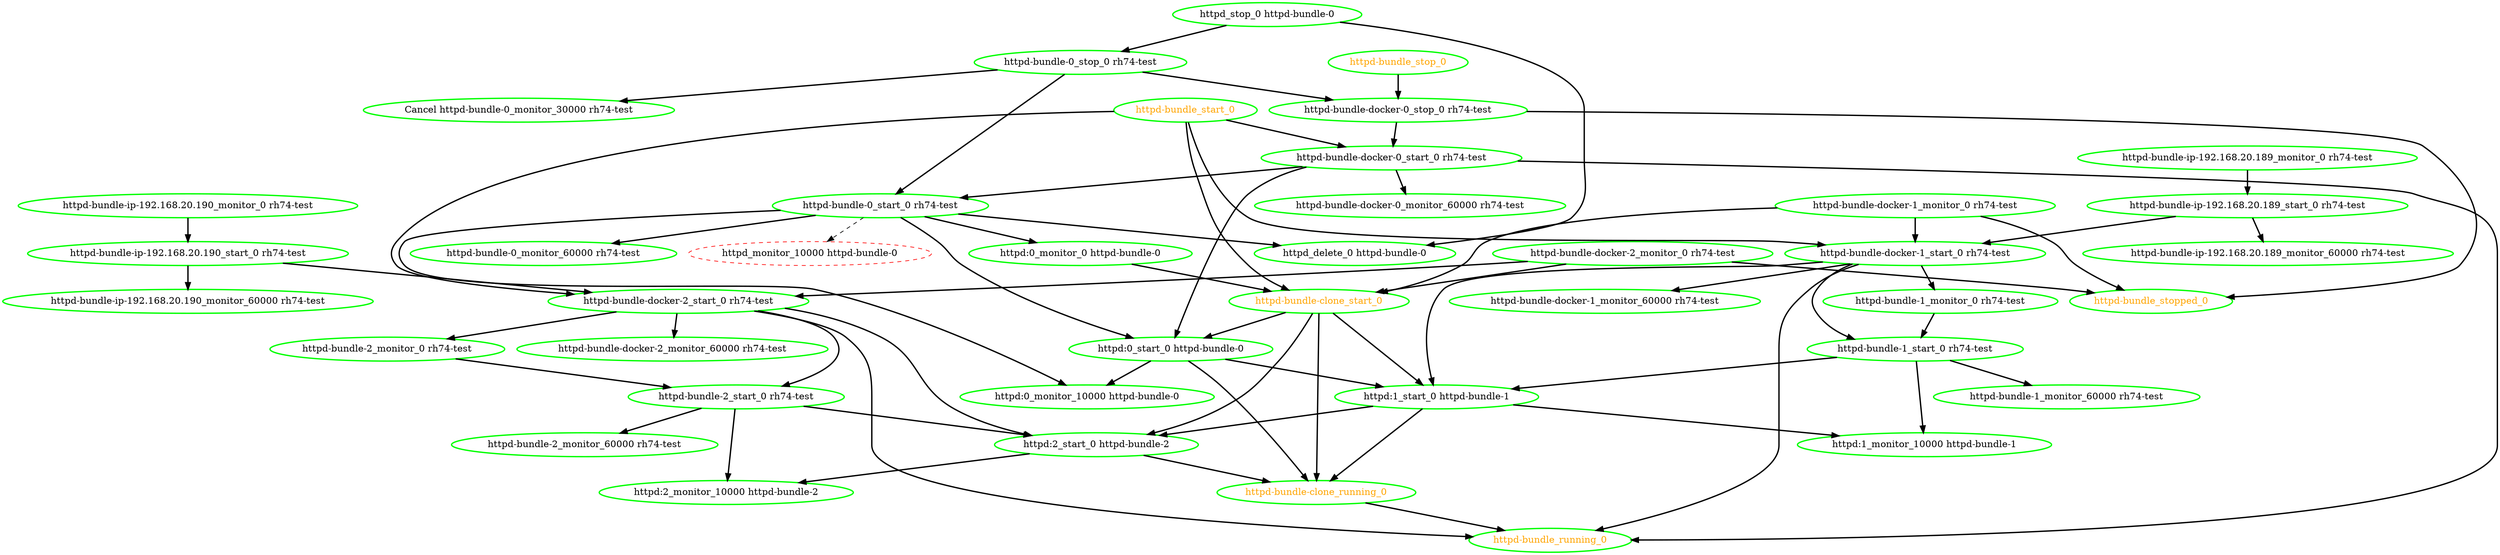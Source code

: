 digraph "g" {
"Cancel httpd-bundle-0_monitor_30000 rh74-test" [ style=bold color="green" fontcolor="black"]
"httpd-bundle-0_monitor_60000 rh74-test" [ style=bold color="green" fontcolor="black"]
"httpd-bundle-0_start_0 rh74-test" -> "httpd-bundle-0_monitor_60000 rh74-test" [ style = bold]
"httpd-bundle-0_start_0 rh74-test" -> "httpd:0_monitor_0 httpd-bundle-0" [ style = bold]
"httpd-bundle-0_start_0 rh74-test" -> "httpd:0_monitor_10000 httpd-bundle-0" [ style = bold]
"httpd-bundle-0_start_0 rh74-test" -> "httpd:0_start_0 httpd-bundle-0" [ style = bold]
"httpd-bundle-0_start_0 rh74-test" -> "httpd_delete_0 httpd-bundle-0" [ style = bold]
"httpd-bundle-0_start_0 rh74-test" -> "httpd_monitor_10000 httpd-bundle-0" [ style = dashed]
"httpd-bundle-0_start_0 rh74-test" [ style=bold color="green" fontcolor="black"]
"httpd-bundle-0_stop_0 rh74-test" -> "Cancel httpd-bundle-0_monitor_30000 rh74-test" [ style = bold]
"httpd-bundle-0_stop_0 rh74-test" -> "httpd-bundle-0_start_0 rh74-test" [ style = bold]
"httpd-bundle-0_stop_0 rh74-test" -> "httpd-bundle-docker-0_stop_0 rh74-test" [ style = bold]
"httpd-bundle-0_stop_0 rh74-test" [ style=bold color="green" fontcolor="black"]
"httpd-bundle-1_monitor_0 rh74-test" -> "httpd-bundle-1_start_0 rh74-test" [ style = bold]
"httpd-bundle-1_monitor_0 rh74-test" [ style=bold color="green" fontcolor="black"]
"httpd-bundle-1_monitor_60000 rh74-test" [ style=bold color="green" fontcolor="black"]
"httpd-bundle-1_start_0 rh74-test" -> "httpd-bundle-1_monitor_60000 rh74-test" [ style = bold]
"httpd-bundle-1_start_0 rh74-test" -> "httpd:1_monitor_10000 httpd-bundle-1" [ style = bold]
"httpd-bundle-1_start_0 rh74-test" -> "httpd:1_start_0 httpd-bundle-1" [ style = bold]
"httpd-bundle-1_start_0 rh74-test" [ style=bold color="green" fontcolor="black"]
"httpd-bundle-2_monitor_0 rh74-test" -> "httpd-bundle-2_start_0 rh74-test" [ style = bold]
"httpd-bundle-2_monitor_0 rh74-test" [ style=bold color="green" fontcolor="black"]
"httpd-bundle-2_monitor_60000 rh74-test" [ style=bold color="green" fontcolor="black"]
"httpd-bundle-2_start_0 rh74-test" -> "httpd-bundle-2_monitor_60000 rh74-test" [ style = bold]
"httpd-bundle-2_start_0 rh74-test" -> "httpd:2_monitor_10000 httpd-bundle-2" [ style = bold]
"httpd-bundle-2_start_0 rh74-test" -> "httpd:2_start_0 httpd-bundle-2" [ style = bold]
"httpd-bundle-2_start_0 rh74-test" [ style=bold color="green" fontcolor="black"]
"httpd-bundle-clone_running_0" -> "httpd-bundle_running_0" [ style = bold]
"httpd-bundle-clone_running_0" [ style=bold color="green" fontcolor="orange"]
"httpd-bundle-clone_start_0" -> "httpd-bundle-clone_running_0" [ style = bold]
"httpd-bundle-clone_start_0" -> "httpd:0_start_0 httpd-bundle-0" [ style = bold]
"httpd-bundle-clone_start_0" -> "httpd:1_start_0 httpd-bundle-1" [ style = bold]
"httpd-bundle-clone_start_0" -> "httpd:2_start_0 httpd-bundle-2" [ style = bold]
"httpd-bundle-clone_start_0" [ style=bold color="green" fontcolor="orange"]
"httpd-bundle-docker-0_monitor_60000 rh74-test" [ style=bold color="green" fontcolor="black"]
"httpd-bundle-docker-0_start_0 rh74-test" -> "httpd-bundle-0_start_0 rh74-test" [ style = bold]
"httpd-bundle-docker-0_start_0 rh74-test" -> "httpd-bundle-docker-0_monitor_60000 rh74-test" [ style = bold]
"httpd-bundle-docker-0_start_0 rh74-test" -> "httpd-bundle_running_0" [ style = bold]
"httpd-bundle-docker-0_start_0 rh74-test" -> "httpd:0_start_0 httpd-bundle-0" [ style = bold]
"httpd-bundle-docker-0_start_0 rh74-test" [ style=bold color="green" fontcolor="black"]
"httpd-bundle-docker-0_stop_0 rh74-test" -> "httpd-bundle-docker-0_start_0 rh74-test" [ style = bold]
"httpd-bundle-docker-0_stop_0 rh74-test" -> "httpd-bundle_stopped_0" [ style = bold]
"httpd-bundle-docker-0_stop_0 rh74-test" [ style=bold color="green" fontcolor="black"]
"httpd-bundle-docker-1_monitor_0 rh74-test" -> "httpd-bundle-clone_start_0" [ style = bold]
"httpd-bundle-docker-1_monitor_0 rh74-test" -> "httpd-bundle-docker-1_start_0 rh74-test" [ style = bold]
"httpd-bundle-docker-1_monitor_0 rh74-test" -> "httpd-bundle_stopped_0" [ style = bold]
"httpd-bundle-docker-1_monitor_0 rh74-test" [ style=bold color="green" fontcolor="black"]
"httpd-bundle-docker-1_monitor_60000 rh74-test" [ style=bold color="green" fontcolor="black"]
"httpd-bundle-docker-1_start_0 rh74-test" -> "httpd-bundle-1_monitor_0 rh74-test" [ style = bold]
"httpd-bundle-docker-1_start_0 rh74-test" -> "httpd-bundle-1_start_0 rh74-test" [ style = bold]
"httpd-bundle-docker-1_start_0 rh74-test" -> "httpd-bundle-docker-1_monitor_60000 rh74-test" [ style = bold]
"httpd-bundle-docker-1_start_0 rh74-test" -> "httpd-bundle_running_0" [ style = bold]
"httpd-bundle-docker-1_start_0 rh74-test" -> "httpd:1_start_0 httpd-bundle-1" [ style = bold]
"httpd-bundle-docker-1_start_0 rh74-test" [ style=bold color="green" fontcolor="black"]
"httpd-bundle-docker-2_monitor_0 rh74-test" -> "httpd-bundle-clone_start_0" [ style = bold]
"httpd-bundle-docker-2_monitor_0 rh74-test" -> "httpd-bundle-docker-2_start_0 rh74-test" [ style = bold]
"httpd-bundle-docker-2_monitor_0 rh74-test" -> "httpd-bundle_stopped_0" [ style = bold]
"httpd-bundle-docker-2_monitor_0 rh74-test" [ style=bold color="green" fontcolor="black"]
"httpd-bundle-docker-2_monitor_60000 rh74-test" [ style=bold color="green" fontcolor="black"]
"httpd-bundle-docker-2_start_0 rh74-test" -> "httpd-bundle-2_monitor_0 rh74-test" [ style = bold]
"httpd-bundle-docker-2_start_0 rh74-test" -> "httpd-bundle-2_start_0 rh74-test" [ style = bold]
"httpd-bundle-docker-2_start_0 rh74-test" -> "httpd-bundle-docker-2_monitor_60000 rh74-test" [ style = bold]
"httpd-bundle-docker-2_start_0 rh74-test" -> "httpd-bundle_running_0" [ style = bold]
"httpd-bundle-docker-2_start_0 rh74-test" -> "httpd:2_start_0 httpd-bundle-2" [ style = bold]
"httpd-bundle-docker-2_start_0 rh74-test" [ style=bold color="green" fontcolor="black"]
"httpd-bundle-ip-192.168.20.189_monitor_0 rh74-test" -> "httpd-bundle-ip-192.168.20.189_start_0 rh74-test" [ style = bold]
"httpd-bundle-ip-192.168.20.189_monitor_0 rh74-test" [ style=bold color="green" fontcolor="black"]
"httpd-bundle-ip-192.168.20.189_monitor_60000 rh74-test" [ style=bold color="green" fontcolor="black"]
"httpd-bundle-ip-192.168.20.189_start_0 rh74-test" -> "httpd-bundle-docker-1_start_0 rh74-test" [ style = bold]
"httpd-bundle-ip-192.168.20.189_start_0 rh74-test" -> "httpd-bundle-ip-192.168.20.189_monitor_60000 rh74-test" [ style = bold]
"httpd-bundle-ip-192.168.20.189_start_0 rh74-test" [ style=bold color="green" fontcolor="black"]
"httpd-bundle-ip-192.168.20.190_monitor_0 rh74-test" -> "httpd-bundle-ip-192.168.20.190_start_0 rh74-test" [ style = bold]
"httpd-bundle-ip-192.168.20.190_monitor_0 rh74-test" [ style=bold color="green" fontcolor="black"]
"httpd-bundle-ip-192.168.20.190_monitor_60000 rh74-test" [ style=bold color="green" fontcolor="black"]
"httpd-bundle-ip-192.168.20.190_start_0 rh74-test" -> "httpd-bundle-docker-2_start_0 rh74-test" [ style = bold]
"httpd-bundle-ip-192.168.20.190_start_0 rh74-test" -> "httpd-bundle-ip-192.168.20.190_monitor_60000 rh74-test" [ style = bold]
"httpd-bundle-ip-192.168.20.190_start_0 rh74-test" [ style=bold color="green" fontcolor="black"]
"httpd-bundle_running_0" [ style=bold color="green" fontcolor="orange"]
"httpd-bundle_start_0" -> "httpd-bundle-clone_start_0" [ style = bold]
"httpd-bundle_start_0" -> "httpd-bundle-docker-0_start_0 rh74-test" [ style = bold]
"httpd-bundle_start_0" -> "httpd-bundle-docker-1_start_0 rh74-test" [ style = bold]
"httpd-bundle_start_0" -> "httpd-bundle-docker-2_start_0 rh74-test" [ style = bold]
"httpd-bundle_start_0" [ style=bold color="green" fontcolor="orange"]
"httpd-bundle_stop_0" -> "httpd-bundle-docker-0_stop_0 rh74-test" [ style = bold]
"httpd-bundle_stop_0" [ style=bold color="green" fontcolor="orange"]
"httpd-bundle_stopped_0" [ style=bold color="green" fontcolor="orange"]
"httpd:0_monitor_0 httpd-bundle-0" -> "httpd-bundle-clone_start_0" [ style = bold]
"httpd:0_monitor_0 httpd-bundle-0" [ style=bold color="green" fontcolor="black"]
"httpd:0_monitor_10000 httpd-bundle-0" [ style=bold color="green" fontcolor="black"]
"httpd:0_start_0 httpd-bundle-0" -> "httpd-bundle-clone_running_0" [ style = bold]
"httpd:0_start_0 httpd-bundle-0" -> "httpd:0_monitor_10000 httpd-bundle-0" [ style = bold]
"httpd:0_start_0 httpd-bundle-0" -> "httpd:1_start_0 httpd-bundle-1" [ style = bold]
"httpd:0_start_0 httpd-bundle-0" [ style=bold color="green" fontcolor="black"]
"httpd:1_monitor_10000 httpd-bundle-1" [ style=bold color="green" fontcolor="black"]
"httpd:1_start_0 httpd-bundle-1" -> "httpd-bundle-clone_running_0" [ style = bold]
"httpd:1_start_0 httpd-bundle-1" -> "httpd:1_monitor_10000 httpd-bundle-1" [ style = bold]
"httpd:1_start_0 httpd-bundle-1" -> "httpd:2_start_0 httpd-bundle-2" [ style = bold]
"httpd:1_start_0 httpd-bundle-1" [ style=bold color="green" fontcolor="black"]
"httpd:2_monitor_10000 httpd-bundle-2" [ style=bold color="green" fontcolor="black"]
"httpd:2_start_0 httpd-bundle-2" -> "httpd-bundle-clone_running_0" [ style = bold]
"httpd:2_start_0 httpd-bundle-2" -> "httpd:2_monitor_10000 httpd-bundle-2" [ style = bold]
"httpd:2_start_0 httpd-bundle-2" [ style=bold color="green" fontcolor="black"]
"httpd_delete_0 httpd-bundle-0" [ style=bold color="green" fontcolor="black"]
"httpd_monitor_10000 httpd-bundle-0" [ style=dashed color="red" fontcolor="black"]
"httpd_stop_0 httpd-bundle-0" -> "httpd-bundle-0_stop_0 rh74-test" [ style = bold]
"httpd_stop_0 httpd-bundle-0" -> "httpd_delete_0 httpd-bundle-0" [ style = bold]
"httpd_stop_0 httpd-bundle-0" [ style=bold color="green" fontcolor="black"]
}
